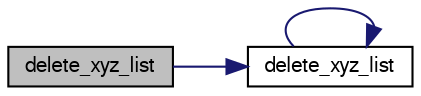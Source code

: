 digraph "delete_xyz_list"
{
  bgcolor="transparent";
  edge [fontname="FreeSans",fontsize="10",labelfontname="FreeSans",labelfontsize="10"];
  node [fontname="FreeSans",fontsize="10",shape=record];
  rankdir="LR";
  Node1 [label="delete_xyz_list",height=0.2,width=0.4,color="black", fillcolor="grey75", style="filled" fontcolor="black"];
  Node1 -> Node2 [color="midnightblue",fontsize="10",style="solid",fontname="FreeSans"];
  Node2 [label="delete_xyz_list",height=0.2,width=0.4,color="black",URL="$list_8c.html#a160d15ea3ba85807d4ed7212e3d77501"];
  Node2 -> Node2 [color="midnightblue",fontsize="10",style="solid",fontname="FreeSans"];
}
